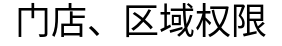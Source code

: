<mxfile version="14.6.12" type="github">
  <diagram id="hJSY4IWrLL6NvOeGapXp" name="第 1 页">
    <mxGraphModel dx="1127" dy="771" grid="1" gridSize="10" guides="1" tooltips="1" connect="1" arrows="1" fold="1" page="1" pageScale="1" pageWidth="827" pageHeight="1169" math="0" shadow="0">
      <root>
        <mxCell id="0" />
        <mxCell id="1" parent="0" />
        <mxCell id="-VVtabqYpNL4-X2GSctc-1" value="&lt;span style=&quot;font-size: 18px&quot;&gt;门店、区域权限&lt;/span&gt;" style="text;html=1;align=center;verticalAlign=middle;resizable=0;points=[];autosize=1;strokeColor=none;" vertex="1" parent="1">
          <mxGeometry x="40" y="130" width="140" height="20" as="geometry" />
        </mxCell>
      </root>
    </mxGraphModel>
  </diagram>
</mxfile>
